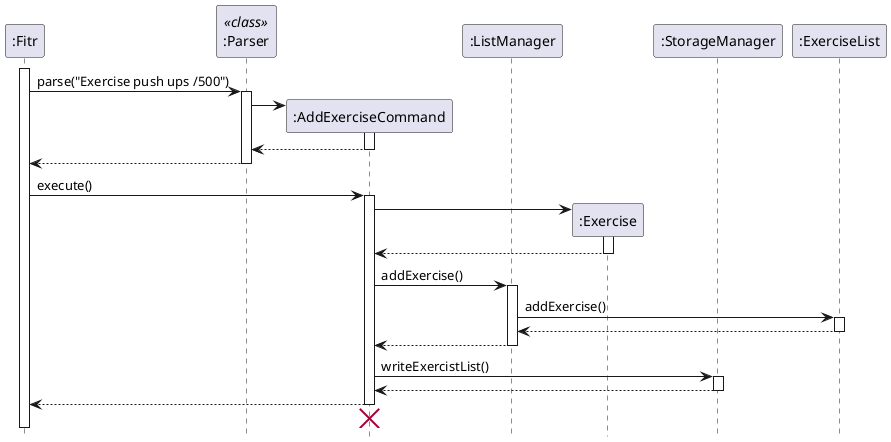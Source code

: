 @startuml
participant ":Fitr" as fitr
participant ":Parser" as Parser << class >>
participant ":AddExerciseCommand" as AddExerciseCommand
participant ":ListManager" as ListManager
participant ":Exercise" as Exercise
participant ":StorageManager" as StorageManager
participant ":ExerciseList" as ExerciseList


activate fitr
fitr -> Parser : parse("Exercise push ups /500")
activate Parser

create AddExerciseCommand
Parser-> AddExerciseCommand

activate AddExerciseCommand
return
return
deactivate Parser

fitr -> AddExerciseCommand : execute()
activate AddExerciseCommand

create Exercise
AddExerciseCommand -> Exercise
activate Exercise
return

AddExerciseCommand -> ListManager: addExercise()
activate ListManager
ListManager -> ExerciseList : addExercise()
activate ExerciseList
return
return

AddExerciseCommand -> StorageManager: writeExercistList()
activate StorageManager
return

return
AddExerciseCommand -[hidden]-> fitr
destroy AddExerciseCommand
hide footbox
@enduml
